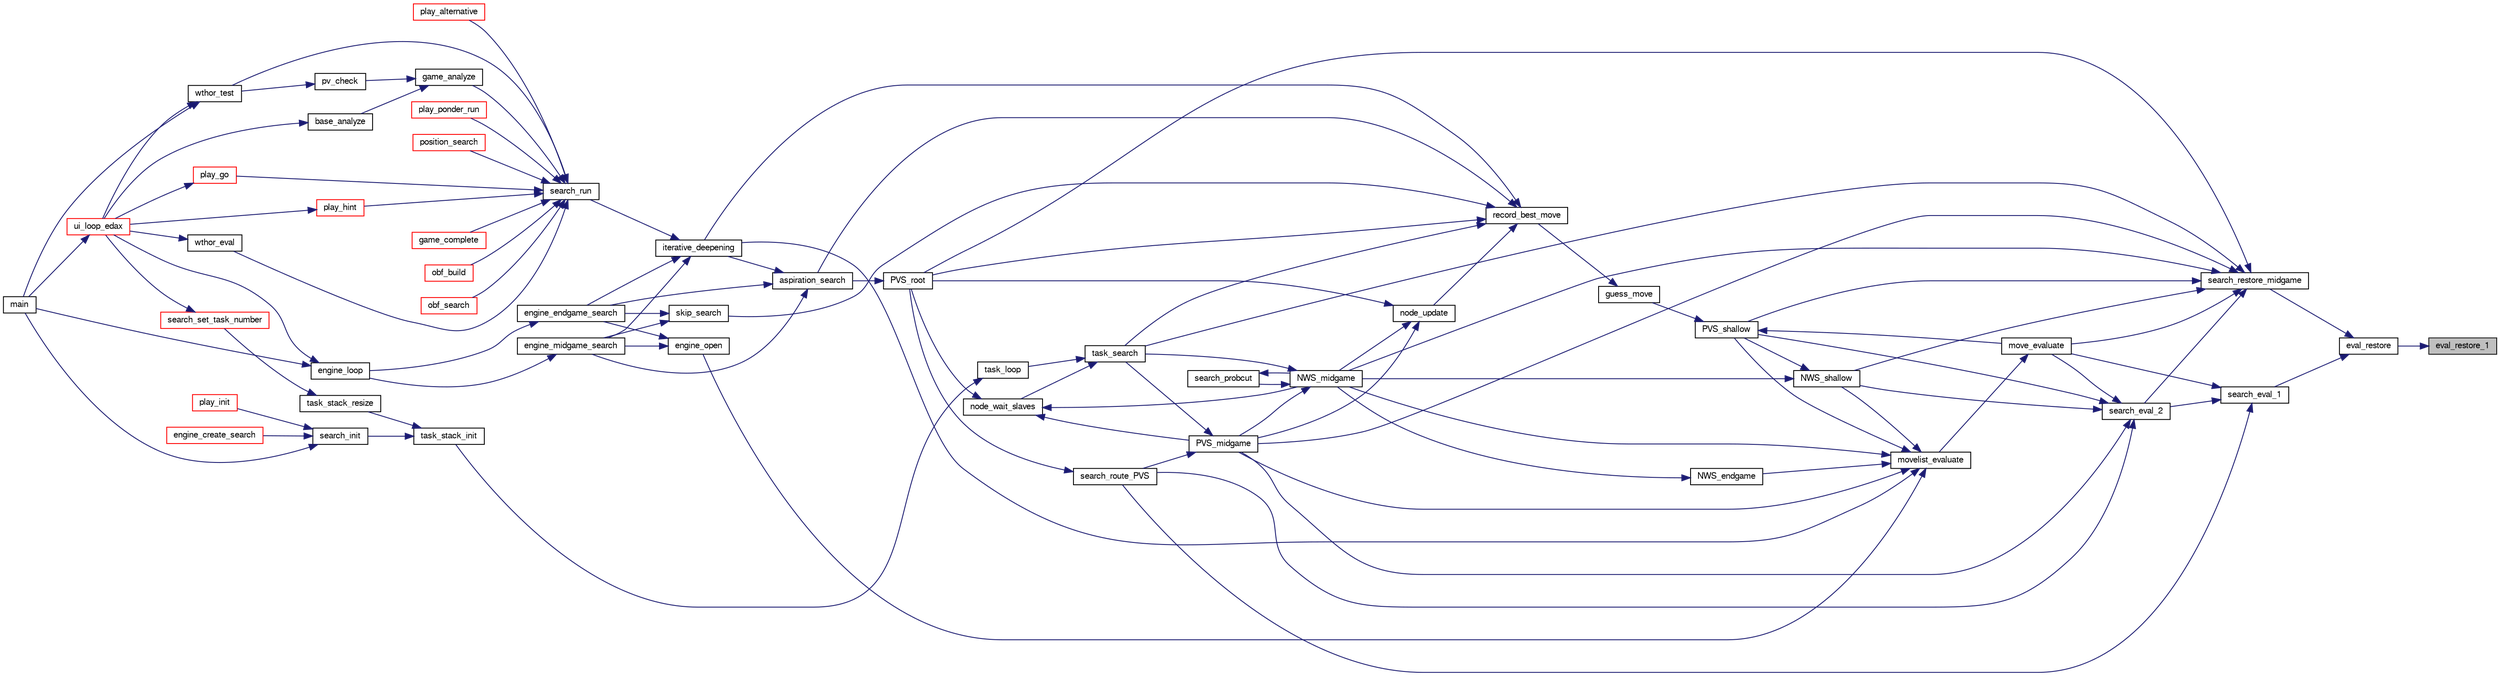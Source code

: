 digraph "eval_restore_1"
{
 // LATEX_PDF_SIZE
  bgcolor="transparent";
  edge [fontname="FreeSans",fontsize="10",labelfontname="FreeSans",labelfontsize="10"];
  node [fontname="FreeSans",fontsize="10",shape=record];
  rankdir="RL";
  Node1 [label="eval_restore_1",height=0.2,width=0.4,color="black", fillcolor="grey75", style="filled", fontcolor="black",tooltip=" "];
  Node1 -> Node2 [dir="back",color="midnightblue",fontsize="10",style="solid",fontname="FreeSans"];
  Node2 [label="eval_restore",height=0.2,width=0.4,color="black",URL="$eval_8c.html#a47d0f0cdcb0c100320ff775abe5fc9cb",tooltip=" "];
  Node2 -> Node3 [dir="back",color="midnightblue",fontsize="10",style="solid",fontname="FreeSans"];
  Node3 [label="search_eval_1",height=0.2,width=0.4,color="black",URL="$midgame_8c.html#ae085ffe39e7d27dc023bb239e057366f",tooltip="Evaluate a position at depth 1."];
  Node3 -> Node4 [dir="back",color="midnightblue",fontsize="10",style="solid",fontname="FreeSans"];
  Node4 [label="move_evaluate",height=0.2,width=0.4,color="black",URL="$move_8c.html#a57eefc66553dd853ba6a21d3d6abb3e0",tooltip="Evaluate a list of move."];
  Node4 -> Node5 [dir="back",color="midnightblue",fontsize="10",style="solid",fontname="FreeSans"];
  Node5 [label="movelist_evaluate",height=0.2,width=0.4,color="black",URL="$move_8c.html#a9b4b1c7be1b237198713f0355f60fe28",tooltip="Evaluate a list of move in order to sort it."];
  Node5 -> Node6 [dir="back",color="midnightblue",fontsize="10",style="solid",fontname="FreeSans"];
  Node6 [label="engine_open",height=0.2,width=0.4,color="black",URL="$cassio_8c.html#a9ff171085ccae4be6241cd583028adcf",tooltip="Open search engine."];
  Node6 -> Node7 [dir="back",color="midnightblue",fontsize="10",style="solid",fontname="FreeSans"];
  Node7 [label="engine_endgame_search",height=0.2,width=0.4,color="black",URL="$cassio_8c.html#a59118e647ced4f05560b431b30ad73b9",tooltip="Endgame search."];
  Node7 -> Node8 [dir="back",color="midnightblue",fontsize="10",style="solid",fontname="FreeSans"];
  Node8 [label="engine_loop",height=0.2,width=0.4,color="black",URL="$cassio_8c.html#a3c5b977358cdb105de103ac2c2829f01",tooltip="Loop event."];
  Node8 -> Node9 [dir="back",color="midnightblue",fontsize="10",style="solid",fontname="FreeSans"];
  Node9 [label="main",height=0.2,width=0.4,color="black",URL="$main_8c.html#a3c04138a5bfe5d72780bb7e82a18e627",tooltip="edax main function."];
  Node8 -> Node10 [dir="back",color="midnightblue",fontsize="10",style="solid",fontname="FreeSans"];
  Node10 [label="ui_loop_edax",height=0.2,width=0.4,color="red",URL="$edax_8c.html#a2354b96c7688bae32bedb6203d672f50",tooltip="Loop event."];
  Node10 -> Node9 [dir="back",color="midnightblue",fontsize="10",style="solid",fontname="FreeSans"];
  Node6 -> Node12 [dir="back",color="midnightblue",fontsize="10",style="solid",fontname="FreeSans"];
  Node12 [label="engine_midgame_search",height=0.2,width=0.4,color="black",URL="$cassio_8c.html#a71ebe2bfb187238a48c94edd82cb3024",tooltip="Midgame search."];
  Node12 -> Node8 [dir="back",color="midnightblue",fontsize="10",style="solid",fontname="FreeSans"];
  Node5 -> Node13 [dir="back",color="midnightblue",fontsize="10",style="solid",fontname="FreeSans"];
  Node13 [label="iterative_deepening",height=0.2,width=0.4,color="black",URL="$root_8c.html#a0e77250a21e5f5d70917a5356c22f5f3",tooltip="Iterative deepening."];
  Node13 -> Node7 [dir="back",color="midnightblue",fontsize="10",style="solid",fontname="FreeSans"];
  Node13 -> Node12 [dir="back",color="midnightblue",fontsize="10",style="solid",fontname="FreeSans"];
  Node13 -> Node14 [dir="back",color="midnightblue",fontsize="10",style="solid",fontname="FreeSans"];
  Node14 [label="search_run",height=0.2,width=0.4,color="black",URL="$root_8c.html#ae8b727693fc7a90e504bd8abec158c84",tooltip="Search the bestmove of a given board."];
  Node14 -> Node15 [dir="back",color="midnightblue",fontsize="10",style="solid",fontname="FreeSans"];
  Node15 [label="game_analyze",height=0.2,width=0.4,color="black",URL="$game_8c.html#a17775ff0efa3d8592bed935dedb31a45",tooltip="Analyze an endgame."];
  Node15 -> Node16 [dir="back",color="midnightblue",fontsize="10",style="solid",fontname="FreeSans"];
  Node16 [label="base_analyze",height=0.2,width=0.4,color="black",URL="$base_8c.html#a130adf3915feeb8dd21edd8c715c220f",tooltip="Base analysis."];
  Node16 -> Node10 [dir="back",color="midnightblue",fontsize="10",style="solid",fontname="FreeSans"];
  Node15 -> Node17 [dir="back",color="midnightblue",fontsize="10",style="solid",fontname="FreeSans"];
  Node17 [label="pv_check",height=0.2,width=0.4,color="black",URL="$base_8c.html#ae5fd96b2c5fc0853715832158d172eb0",tooltip="Verify that a PV does not contain errors."];
  Node17 -> Node18 [dir="back",color="midnightblue",fontsize="10",style="solid",fontname="FreeSans"];
  Node18 [label="wthor_test",height=0.2,width=0.4,color="black",URL="$base_8c.html#acd4aaf9717e79148da6c763b1c022016",tooltip="Test Search with a wthor base."];
  Node18 -> Node9 [dir="back",color="midnightblue",fontsize="10",style="solid",fontname="FreeSans"];
  Node18 -> Node10 [dir="back",color="midnightblue",fontsize="10",style="solid",fontname="FreeSans"];
  Node14 -> Node19 [dir="back",color="midnightblue",fontsize="10",style="solid",fontname="FreeSans"];
  Node19 [label="game_complete",height=0.2,width=0.4,color="red",URL="$game_8c.html#a2478745958cb21430866a4ea503274df",tooltip="Terminate an unfinished game."];
  Node14 -> Node21 [dir="back",color="midnightblue",fontsize="10",style="solid",fontname="FreeSans"];
  Node21 [label="obf_build",height=0.2,width=0.4,color="red",URL="$obftest_8c.html#a6ed0f135c4cf4021e18eb1a965a72bfa",tooltip="Build an OBF structure."];
  Node14 -> Node23 [dir="back",color="midnightblue",fontsize="10",style="solid",fontname="FreeSans"];
  Node23 [label="obf_search",height=0.2,width=0.4,color="red",URL="$obftest_8c.html#ab9783a5ca8dc9d2b69ed9ae61945bbfb",tooltip="Analyze an OBF structure."];
  Node14 -> Node26 [dir="back",color="midnightblue",fontsize="10",style="solid",fontname="FreeSans"];
  Node26 [label="play_alternative",height=0.2,width=0.4,color="red",URL="$play_8c.html#ab220e1e3acf69015cd2e2b32abbdbaae",tooltip="Seek for the best alternative move."];
  Node14 -> Node28 [dir="back",color="midnightblue",fontsize="10",style="solid",fontname="FreeSans"];
  Node28 [label="play_go",height=0.2,width=0.4,color="red",URL="$play_8c.html#aeba64a0b6660a04cff93da447da3f746",tooltip="Start thinking."];
  Node28 -> Node10 [dir="back",color="midnightblue",fontsize="10",style="solid",fontname="FreeSans"];
  Node14 -> Node38 [dir="back",color="midnightblue",fontsize="10",style="solid",fontname="FreeSans"];
  Node38 [label="play_hint",height=0.2,width=0.4,color="red",URL="$play_8c.html#a331a1824215c3c7be0241fe0e2d4da57",tooltip="Start thinking."];
  Node38 -> Node10 [dir="back",color="midnightblue",fontsize="10",style="solid",fontname="FreeSans"];
  Node14 -> Node39 [dir="back",color="midnightblue",fontsize="10",style="solid",fontname="FreeSans"];
  Node39 [label="play_ponder_run",height=0.2,width=0.4,color="red",URL="$play_8c.html#a6a826d8e8634b46e269daeed05de785c",tooltip="do ponderation."];
  Node14 -> Node43 [dir="back",color="midnightblue",fontsize="10",style="solid",fontname="FreeSans"];
  Node43 [label="position_search",height=0.2,width=0.4,color="red",URL="$book_8c.html#ad3b2686173649c214c8349e5e3da0aca",tooltip="Evaluate a position."];
  Node14 -> Node68 [dir="back",color="midnightblue",fontsize="10",style="solid",fontname="FreeSans"];
  Node68 [label="wthor_eval",height=0.2,width=0.4,color="black",URL="$base_8c.html#a86b72b1d7f3ee47ec62cbb618546ec70",tooltip="Test Eval with a wthor base."];
  Node68 -> Node10 [dir="back",color="midnightblue",fontsize="10",style="solid",fontname="FreeSans"];
  Node14 -> Node18 [dir="back",color="midnightblue",fontsize="10",style="solid",fontname="FreeSans"];
  Node5 -> Node69 [dir="back",color="midnightblue",fontsize="10",style="solid",fontname="FreeSans"];
  Node69 [label="NWS_endgame",height=0.2,width=0.4,color="black",URL="$endgame_8c.html#a3a2fd5b24cddcf17f9b29921bbf9ec57",tooltip="Evaluate an endgame position with a Null Window Search algorithm."];
  Node69 -> Node70 [dir="back",color="midnightblue",fontsize="10",style="solid",fontname="FreeSans"];
  Node70 [label="NWS_midgame",height=0.2,width=0.4,color="black",URL="$midgame_8c.html#a124e89d53abb00ee28a9f3135b5682dc",tooltip="Evaluate a midgame position with a Null Window Search algorithm."];
  Node70 -> Node71 [dir="back",color="midnightblue",fontsize="10",style="solid",fontname="FreeSans"];
  Node71 [label="PVS_midgame",height=0.2,width=0.4,color="black",URL="$midgame_8c.html#a356424012da8237d13afb64450c0fb33",tooltip="Evaluate a position with a deep Principal Variation Search algorithm."];
  Node71 -> Node72 [dir="back",color="midnightblue",fontsize="10",style="solid",fontname="FreeSans"];
  Node72 [label="search_route_PVS",height=0.2,width=0.4,color="black",URL="$root_8c.html#ab2e5830644a88819b823d90fd9878d4d",tooltip="Reroute the PVS between midgame,endgame or terminal PVS."];
  Node72 -> Node73 [dir="back",color="midnightblue",fontsize="10",style="solid",fontname="FreeSans"];
  Node73 [label="PVS_root",height=0.2,width=0.4,color="black",URL="$root_8c.html#a1367650ce57b9632f862da187074edb7",tooltip="Principal Variation Search algorithm at the root of the tree."];
  Node73 -> Node74 [dir="back",color="midnightblue",fontsize="10",style="solid",fontname="FreeSans"];
  Node74 [label="aspiration_search",height=0.2,width=0.4,color="black",URL="$root_8c.html#ad7e7acc5e26be0248b45eff34678ee3b",tooltip="Aspiration window."];
  Node74 -> Node7 [dir="back",color="midnightblue",fontsize="10",style="solid",fontname="FreeSans"];
  Node74 -> Node12 [dir="back",color="midnightblue",fontsize="10",style="solid",fontname="FreeSans"];
  Node74 -> Node13 [dir="back",color="midnightblue",fontsize="10",style="solid",fontname="FreeSans"];
  Node71 -> Node75 [dir="back",color="midnightblue",fontsize="10",style="solid",fontname="FreeSans"];
  Node75 [label="task_search",height=0.2,width=0.4,color="black",URL="$ybwc_8c.html#aaa4fc1461e78cd5569318f9e19399e50",tooltip="A parallel search within a Task structure."];
  Node75 -> Node76 [dir="back",color="midnightblue",fontsize="10",style="solid",fontname="FreeSans"];
  Node76 [label="node_wait_slaves",height=0.2,width=0.4,color="black",URL="$ybwc_8c.html#a6cab65bf7dade2f8653a2e3276b89c78",tooltip="Wait for slaves termination."];
  Node76 -> Node70 [dir="back",color="midnightblue",fontsize="10",style="solid",fontname="FreeSans"];
  Node76 -> Node71 [dir="back",color="midnightblue",fontsize="10",style="solid",fontname="FreeSans"];
  Node76 -> Node73 [dir="back",color="midnightblue",fontsize="10",style="solid",fontname="FreeSans"];
  Node75 -> Node77 [dir="back",color="midnightblue",fontsize="10",style="solid",fontname="FreeSans"];
  Node77 [label="task_loop",height=0.2,width=0.4,color="black",URL="$ybwc_8c.html#a6b16943d9461c507b37a3228768e840d",tooltip="The main loop runned by a task."];
  Node77 -> Node78 [dir="back",color="midnightblue",fontsize="10",style="solid",fontname="FreeSans"];
  Node78 [label="task_stack_init",height=0.2,width=0.4,color="black",URL="$ybwc_8c.html#a9cb14f779a1d8a9e62b7f7acdbd0eebe",tooltip="Initialize the stack of tasks."];
  Node78 -> Node79 [dir="back",color="midnightblue",fontsize="10",style="solid",fontname="FreeSans"];
  Node79 [label="search_init",height=0.2,width=0.4,color="black",URL="$search_8c.html#a1b7d29da171f6927ea8212ee768f37c9",tooltip="Init the main search."];
  Node79 -> Node80 [dir="back",color="midnightblue",fontsize="10",style="solid",fontname="FreeSans"];
  Node80 [label="engine_create_search",height=0.2,width=0.4,color="red",URL="$cassio_8c.html#a11a5cdab7fa3b7498c05a4e9c24301ba",tooltip="Create engine search."];
  Node79 -> Node9 [dir="back",color="midnightblue",fontsize="10",style="solid",fontname="FreeSans"];
  Node79 -> Node82 [dir="back",color="midnightblue",fontsize="10",style="solid",fontname="FreeSans"];
  Node82 [label="play_init",height=0.2,width=0.4,color="red",URL="$play_8c.html#a6d31b5bcf034cd633bd2b93e634db42e",tooltip="Initialization."];
  Node78 -> Node83 [dir="back",color="midnightblue",fontsize="10",style="solid",fontname="FreeSans"];
  Node83 [label="task_stack_resize",height=0.2,width=0.4,color="black",URL="$ybwc_8c.html#a95a724079314f7b0fa62a0d83ad74541",tooltip="Resize the stack of tasks."];
  Node83 -> Node84 [dir="back",color="midnightblue",fontsize="10",style="solid",fontname="FreeSans"];
  Node84 [label="search_set_task_number",height=0.2,width=0.4,color="red",URL="$search_8c.html#a68cd7675b74d22fc78ce88467e02d6ab",tooltip="Change the number of task."];
  Node84 -> Node10 [dir="back",color="midnightblue",fontsize="10",style="solid",fontname="FreeSans"];
  Node70 -> Node85 [dir="back",color="midnightblue",fontsize="10",style="solid",fontname="FreeSans"];
  Node85 [label="search_probcut",height=0.2,width=0.4,color="black",URL="$midgame_8c.html#a232fed82bb28cdcc18d59d1cfecab0f1",tooltip="Probcut."];
  Node85 -> Node70 [dir="back",color="midnightblue",fontsize="10",style="solid",fontname="FreeSans"];
  Node70 -> Node75 [dir="back",color="midnightblue",fontsize="10",style="solid",fontname="FreeSans"];
  Node5 -> Node70 [dir="back",color="midnightblue",fontsize="10",style="solid",fontname="FreeSans"];
  Node5 -> Node86 [dir="back",color="midnightblue",fontsize="10",style="solid",fontname="FreeSans"];
  Node86 [label="NWS_shallow",height=0.2,width=0.4,color="black",URL="$midgame_8c.html#af1a84e98330ad790762f316451f36067",tooltip="Evaluate a midgame position with a Null Window Search algorithm."];
  Node86 -> Node70 [dir="back",color="midnightblue",fontsize="10",style="solid",fontname="FreeSans"];
  Node86 -> Node87 [dir="back",color="midnightblue",fontsize="10",style="solid",fontname="FreeSans"];
  Node87 [label="PVS_shallow",height=0.2,width=0.4,color="black",URL="$midgame_8c.html#a3d850972578e626b2a9d566152b681f5",tooltip="Evaluate a midgame position at shallow depth."];
  Node87 -> Node88 [dir="back",color="midnightblue",fontsize="10",style="solid",fontname="FreeSans"];
  Node88 [label="guess_move",height=0.2,width=0.4,color="black",URL="$root_8c.html#a6ac3c5f991e5a6a40a27d0a9e425aaca",tooltip="Guess a move."];
  Node88 -> Node89 [dir="back",color="midnightblue",fontsize="10",style="solid",fontname="FreeSans"];
  Node89 [label="record_best_move",height=0.2,width=0.4,color="black",URL="$root_8c.html#ae557ecf41efe8b033969349603c765e2",tooltip="Record best move."];
  Node89 -> Node74 [dir="back",color="midnightblue",fontsize="10",style="solid",fontname="FreeSans"];
  Node89 -> Node13 [dir="back",color="midnightblue",fontsize="10",style="solid",fontname="FreeSans"];
  Node89 -> Node90 [dir="back",color="midnightblue",fontsize="10",style="solid",fontname="FreeSans"];
  Node90 [label="node_update",height=0.2,width=0.4,color="black",URL="$ybwc_8c.html#aaa3720f7191596fadf637ee6fddc8666",tooltip="Update a node."];
  Node90 -> Node70 [dir="back",color="midnightblue",fontsize="10",style="solid",fontname="FreeSans"];
  Node90 -> Node71 [dir="back",color="midnightblue",fontsize="10",style="solid",fontname="FreeSans"];
  Node90 -> Node73 [dir="back",color="midnightblue",fontsize="10",style="solid",fontname="FreeSans"];
  Node89 -> Node73 [dir="back",color="midnightblue",fontsize="10",style="solid",fontname="FreeSans"];
  Node89 -> Node91 [dir="back",color="midnightblue",fontsize="10",style="solid",fontname="FreeSans"];
  Node91 [label="skip_search",height=0.2,width=0.4,color="black",URL="$cassio_8c.html#a9d4678777a6a7d2828934b2c8f0dc182",tooltip="Check if a search has already been done here."];
  Node91 -> Node7 [dir="back",color="midnightblue",fontsize="10",style="solid",fontname="FreeSans"];
  Node91 -> Node12 [dir="back",color="midnightblue",fontsize="10",style="solid",fontname="FreeSans"];
  Node89 -> Node75 [dir="back",color="midnightblue",fontsize="10",style="solid",fontname="FreeSans"];
  Node87 -> Node4 [dir="back",color="midnightblue",fontsize="10",style="solid",fontname="FreeSans"];
  Node5 -> Node71 [dir="back",color="midnightblue",fontsize="10",style="solid",fontname="FreeSans"];
  Node5 -> Node87 [dir="back",color="midnightblue",fontsize="10",style="solid",fontname="FreeSans"];
  Node3 -> Node92 [dir="back",color="midnightblue",fontsize="10",style="solid",fontname="FreeSans"];
  Node92 [label="search_eval_2",height=0.2,width=0.4,color="black",URL="$midgame_8c.html#a0092a1393b937f326dfa91ff24c7f72a",tooltip="Evaluate a position at depth 2."];
  Node92 -> Node4 [dir="back",color="midnightblue",fontsize="10",style="solid",fontname="FreeSans"];
  Node92 -> Node86 [dir="back",color="midnightblue",fontsize="10",style="solid",fontname="FreeSans"];
  Node92 -> Node71 [dir="back",color="midnightblue",fontsize="10",style="solid",fontname="FreeSans"];
  Node92 -> Node87 [dir="back",color="midnightblue",fontsize="10",style="solid",fontname="FreeSans"];
  Node92 -> Node72 [dir="back",color="midnightblue",fontsize="10",style="solid",fontname="FreeSans"];
  Node3 -> Node72 [dir="back",color="midnightblue",fontsize="10",style="solid",fontname="FreeSans"];
  Node2 -> Node93 [dir="back",color="midnightblue",fontsize="10",style="solid",fontname="FreeSans"];
  Node93 [label="search_restore_midgame",height=0.2,width=0.4,color="black",URL="$search_8c.html#a8ee87f18a6108894aecb6f0cda99fcf8",tooltip="Restore the search state as before a move."];
  Node93 -> Node4 [dir="back",color="midnightblue",fontsize="10",style="solid",fontname="FreeSans"];
  Node93 -> Node70 [dir="back",color="midnightblue",fontsize="10",style="solid",fontname="FreeSans"];
  Node93 -> Node86 [dir="back",color="midnightblue",fontsize="10",style="solid",fontname="FreeSans"];
  Node93 -> Node71 [dir="back",color="midnightblue",fontsize="10",style="solid",fontname="FreeSans"];
  Node93 -> Node73 [dir="back",color="midnightblue",fontsize="10",style="solid",fontname="FreeSans"];
  Node93 -> Node87 [dir="back",color="midnightblue",fontsize="10",style="solid",fontname="FreeSans"];
  Node93 -> Node92 [dir="back",color="midnightblue",fontsize="10",style="solid",fontname="FreeSans"];
  Node93 -> Node75 [dir="back",color="midnightblue",fontsize="10",style="solid",fontname="FreeSans"];
}
